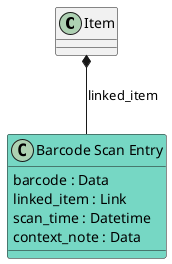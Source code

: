 @startuml
"Item" *-- "Barcode Scan Entry" : linked_item
class "Barcode Scan Entry" #76D7C4 {
  barcode : Data
  linked_item : Link
  scan_time : Datetime
  context_note : Data
}
@enduml